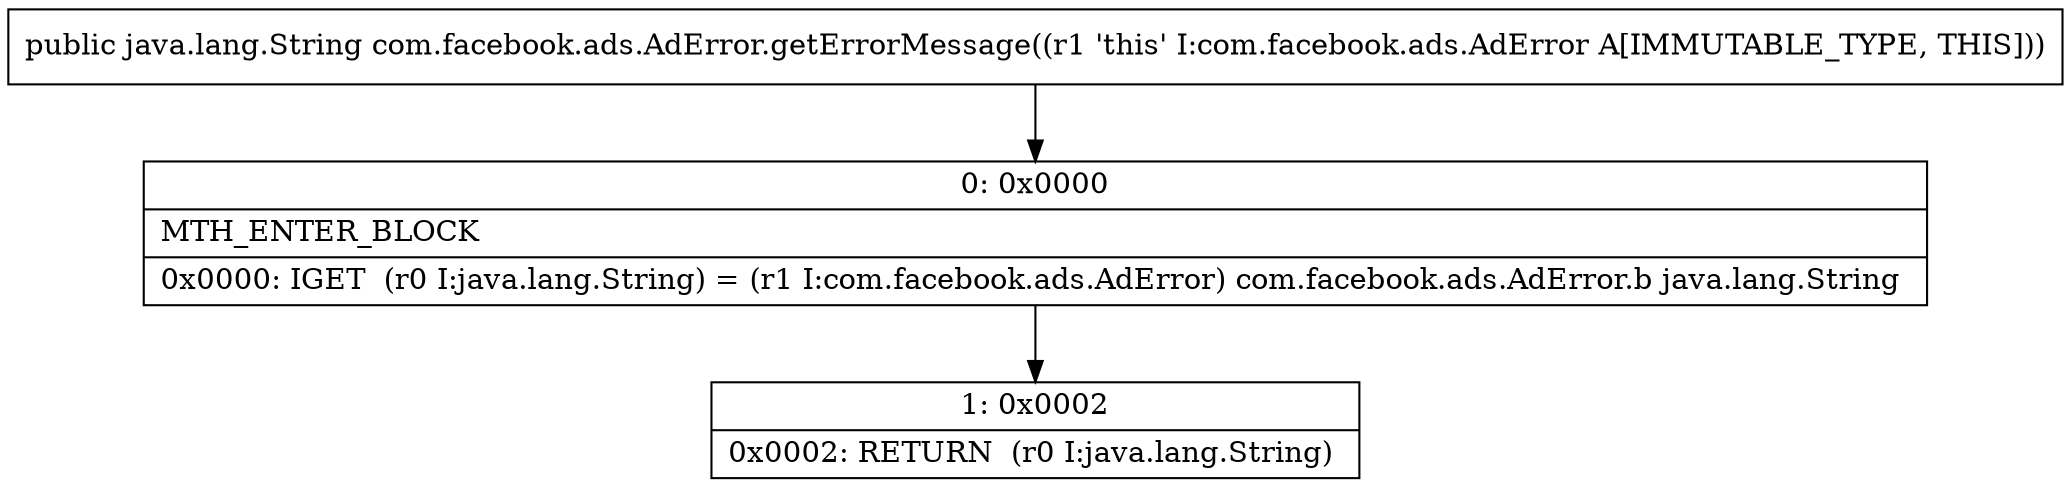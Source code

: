 digraph "CFG forcom.facebook.ads.AdError.getErrorMessage()Ljava\/lang\/String;" {
Node_0 [shape=record,label="{0\:\ 0x0000|MTH_ENTER_BLOCK\l|0x0000: IGET  (r0 I:java.lang.String) = (r1 I:com.facebook.ads.AdError) com.facebook.ads.AdError.b java.lang.String \l}"];
Node_1 [shape=record,label="{1\:\ 0x0002|0x0002: RETURN  (r0 I:java.lang.String) \l}"];
MethodNode[shape=record,label="{public java.lang.String com.facebook.ads.AdError.getErrorMessage((r1 'this' I:com.facebook.ads.AdError A[IMMUTABLE_TYPE, THIS])) }"];
MethodNode -> Node_0;
Node_0 -> Node_1;
}

